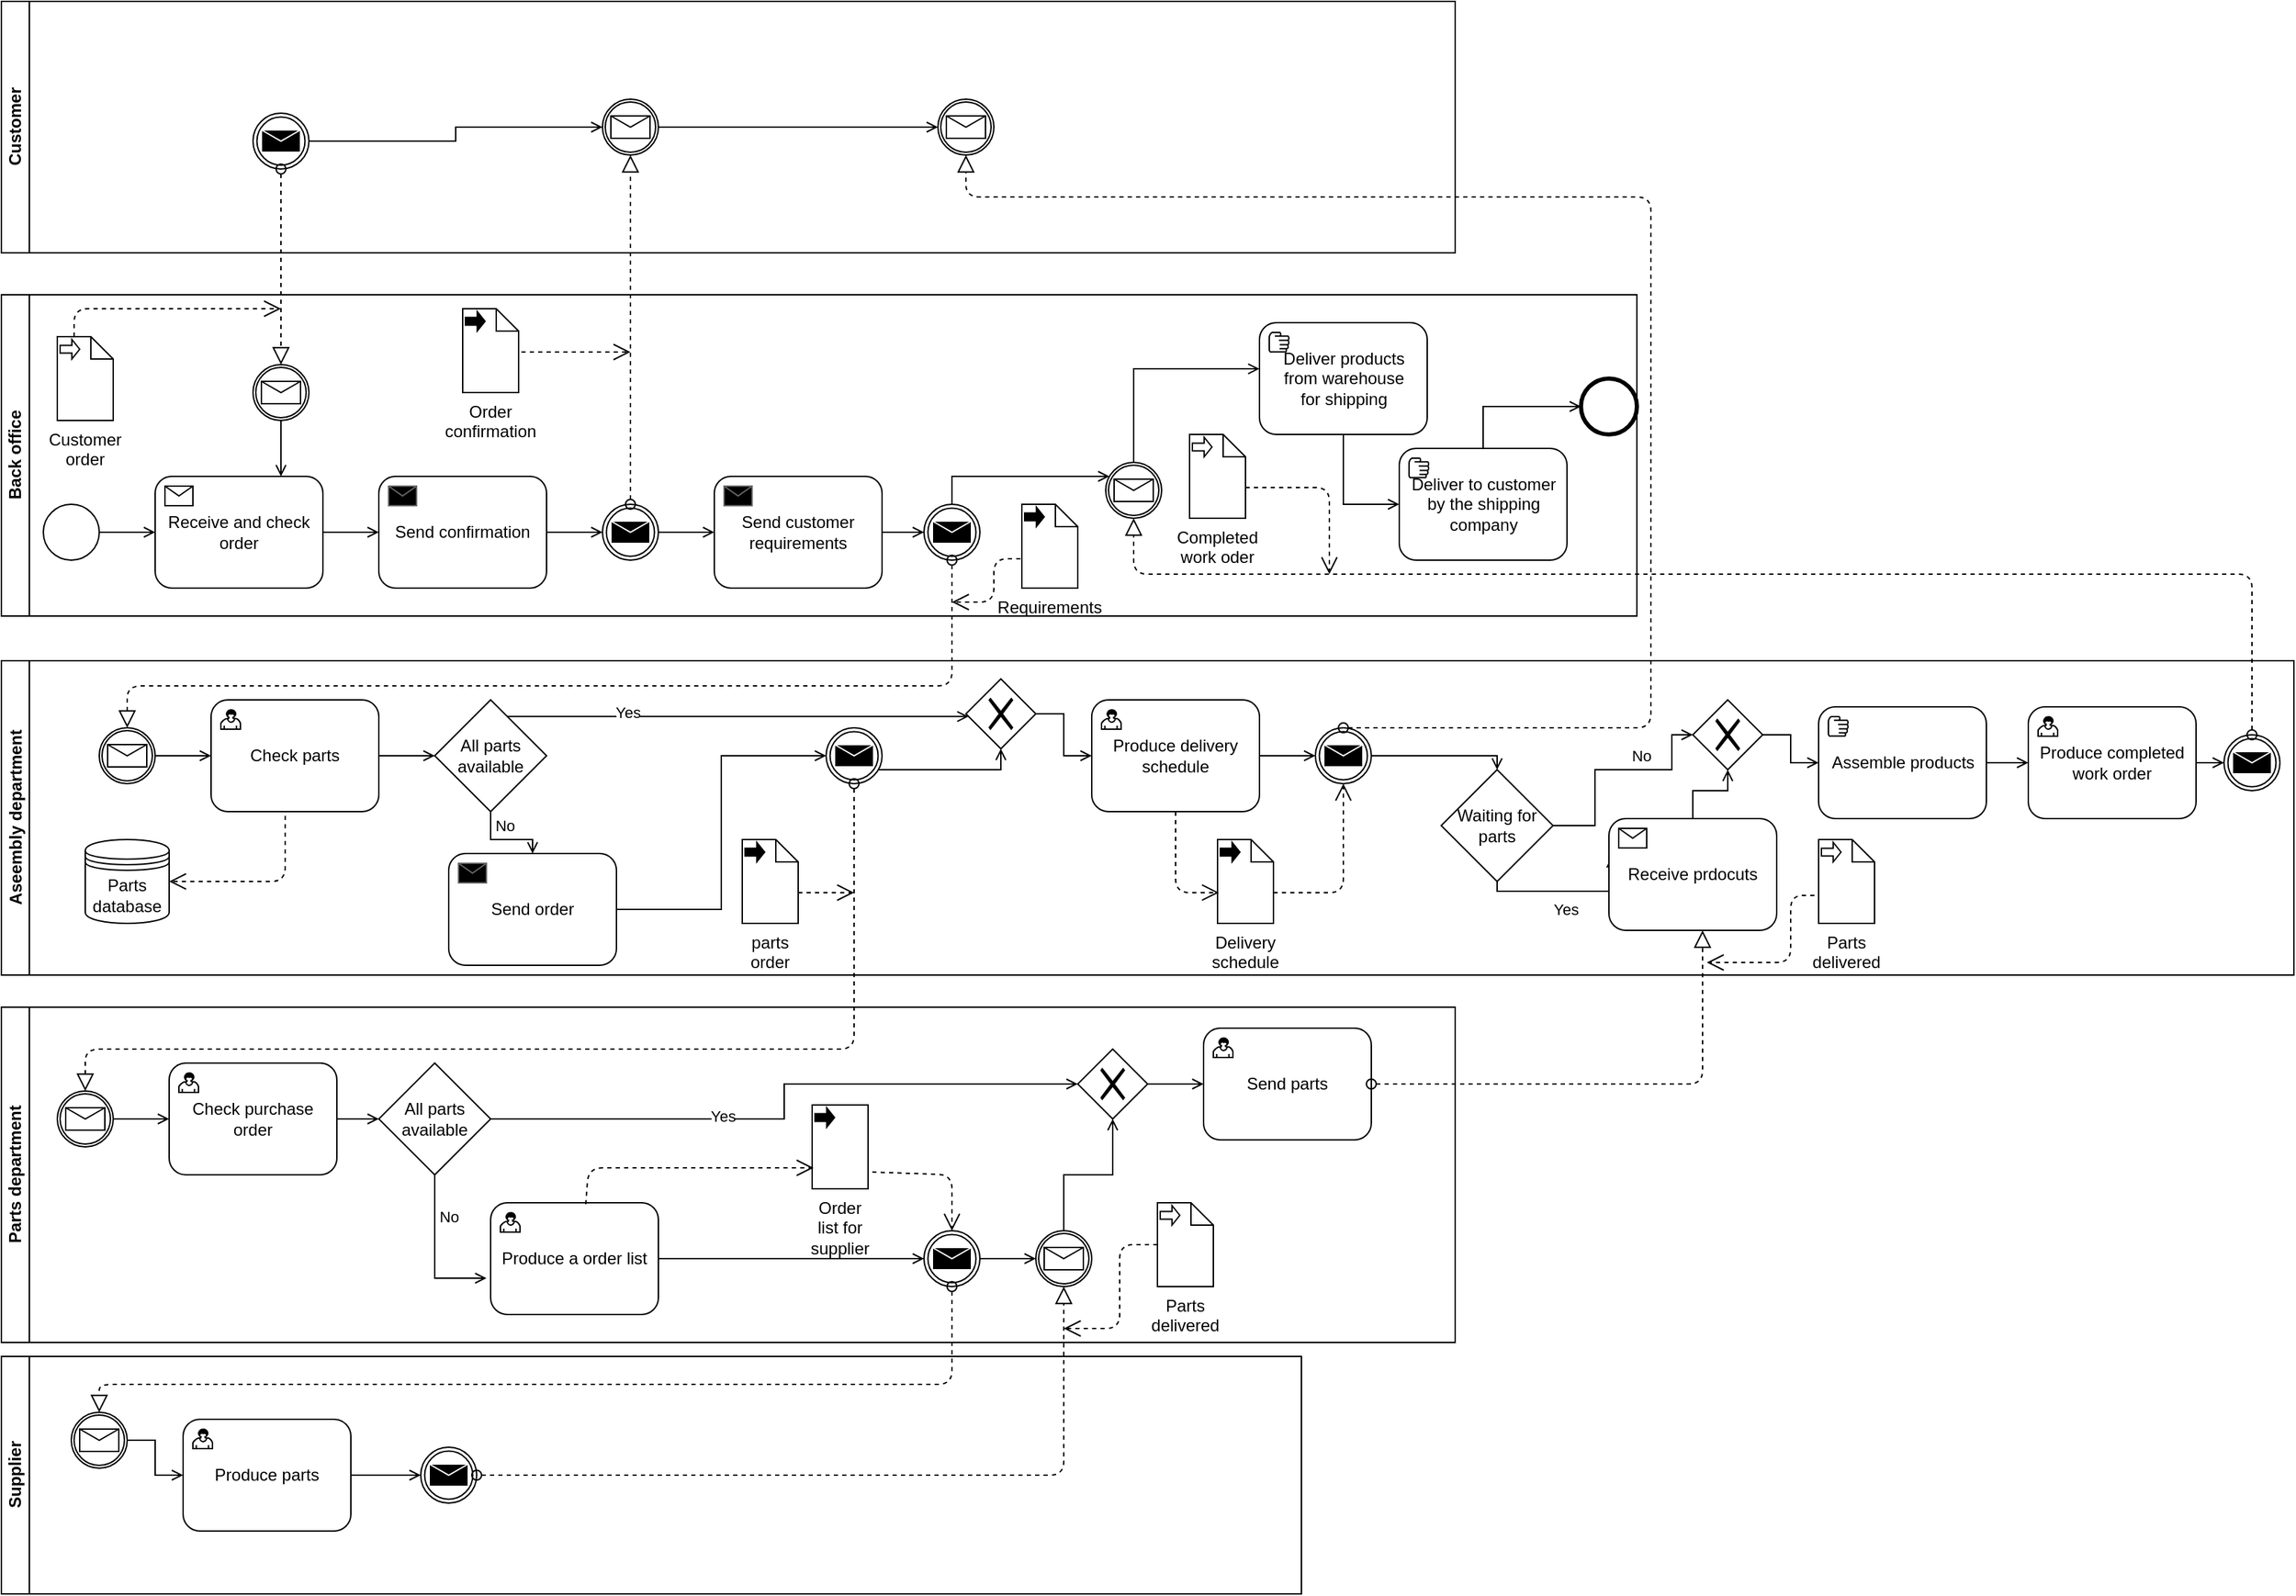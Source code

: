 <mxfile version="13.8.8" type="github">
  <diagram id="AinXF6iLpbDUK6fRW9sl" name="Page-1">
    <mxGraphModel dx="1422" dy="794" grid="1" gridSize="10" guides="1" tooltips="1" connect="1" arrows="1" fold="1" page="1" pageScale="1" pageWidth="827" pageHeight="1169" math="0" shadow="0">
      <root>
        <mxCell id="0" />
        <mxCell id="1" parent="0" />
        <mxCell id="IWlfBRPp-Ncp1fWSrrZS-8" value="Back office" style="swimlane;html=1;horizontal=0;startSize=20;" vertex="1" parent="1">
          <mxGeometry y="210" width="1170" height="230" as="geometry" />
        </mxCell>
        <mxCell id="IWlfBRPp-Ncp1fWSrrZS-10" style="edgeStyle=orthogonalEdgeStyle;rounded=0;orthogonalLoop=1;jettySize=auto;html=1;entryX=0;entryY=0.5;entryDx=0;entryDy=0;startArrow=none;startFill=0;endArrow=open;endFill=0;" edge="1" parent="IWlfBRPp-Ncp1fWSrrZS-8" source="IWlfBRPp-Ncp1fWSrrZS-1" target="IWlfBRPp-Ncp1fWSrrZS-5">
          <mxGeometry relative="1" as="geometry" />
        </mxCell>
        <mxCell id="IWlfBRPp-Ncp1fWSrrZS-1" value="" style="shape=mxgraph.bpmn.shape;html=1;verticalLabelPosition=bottom;labelBackgroundColor=#ffffff;verticalAlign=top;align=center;perimeter=ellipsePerimeter;outlineConnect=0;outline=standard;symbol=general;" vertex="1" parent="IWlfBRPp-Ncp1fWSrrZS-8">
          <mxGeometry x="30" y="150" width="40" height="40" as="geometry" />
        </mxCell>
        <mxCell id="IWlfBRPp-Ncp1fWSrrZS-22" style="edgeStyle=orthogonalEdgeStyle;rounded=0;orthogonalLoop=1;jettySize=auto;html=1;entryX=0;entryY=0.5;entryDx=0;entryDy=0;startArrow=none;startFill=0;endArrow=open;endFill=0;" edge="1" parent="IWlfBRPp-Ncp1fWSrrZS-8" source="IWlfBRPp-Ncp1fWSrrZS-5" target="IWlfBRPp-Ncp1fWSrrZS-11">
          <mxGeometry relative="1" as="geometry" />
        </mxCell>
        <mxCell id="IWlfBRPp-Ncp1fWSrrZS-5" value="Receive and check order" style="html=1;whiteSpace=wrap;rounded=1;dropTarget=0;" vertex="1" parent="IWlfBRPp-Ncp1fWSrrZS-8">
          <mxGeometry x="110" y="130" width="120" height="80" as="geometry" />
        </mxCell>
        <mxCell id="IWlfBRPp-Ncp1fWSrrZS-6" value="" style="html=1;shape=message;outlineConnect=0;" vertex="1" parent="IWlfBRPp-Ncp1fWSrrZS-5">
          <mxGeometry width="20" height="14" relative="1" as="geometry">
            <mxPoint x="7" y="7" as="offset" />
          </mxGeometry>
        </mxCell>
        <mxCell id="IWlfBRPp-Ncp1fWSrrZS-2" value="Customer order" style="shape=note;whiteSpace=wrap;size=16;html=1;dropTarget=0;verticalAlign=top;labelPosition=center;verticalLabelPosition=bottom;align=center;" vertex="1" parent="IWlfBRPp-Ncp1fWSrrZS-8">
          <mxGeometry x="40" y="30" width="40" height="60" as="geometry" />
        </mxCell>
        <mxCell id="IWlfBRPp-Ncp1fWSrrZS-3" value="" style="html=1;shape=singleArrow;arrowWidth=0.4;arrowSize=0.4;outlineConnect=0;" vertex="1" parent="IWlfBRPp-Ncp1fWSrrZS-2">
          <mxGeometry width="14" height="14" relative="1" as="geometry">
            <mxPoint x="2" y="2" as="offset" />
          </mxGeometry>
        </mxCell>
        <mxCell id="IWlfBRPp-Ncp1fWSrrZS-7" value="" style="startArrow=none;startFill=0;startSize=7;endArrow=open;endFill=0;endSize=10;dashed=1;html=1;exitX=0;exitY=0;exitDx=12;exitDy=0;exitPerimeter=0;" edge="1" parent="IWlfBRPp-Ncp1fWSrrZS-8" source="IWlfBRPp-Ncp1fWSrrZS-2">
          <mxGeometry width="100" relative="1" as="geometry">
            <mxPoint x="100" y="50" as="sourcePoint" />
            <mxPoint x="200" y="10" as="targetPoint" />
            <Array as="points">
              <mxPoint x="52" y="10" />
            </Array>
          </mxGeometry>
        </mxCell>
        <mxCell id="IWlfBRPp-Ncp1fWSrrZS-53" style="edgeStyle=orthogonalEdgeStyle;rounded=0;orthogonalLoop=1;jettySize=auto;html=1;entryX=0;entryY=0.5;entryDx=0;entryDy=0;startArrow=none;startFill=0;endArrow=open;endFill=0;" edge="1" parent="IWlfBRPp-Ncp1fWSrrZS-8" source="IWlfBRPp-Ncp1fWSrrZS-11" target="IWlfBRPp-Ncp1fWSrrZS-51">
          <mxGeometry relative="1" as="geometry" />
        </mxCell>
        <mxCell id="IWlfBRPp-Ncp1fWSrrZS-11" value="Send confirmation" style="html=1;whiteSpace=wrap;rounded=1;dropTarget=0;" vertex="1" parent="IWlfBRPp-Ncp1fWSrrZS-8">
          <mxGeometry x="270" y="130" width="120" height="80" as="geometry" />
        </mxCell>
        <mxCell id="IWlfBRPp-Ncp1fWSrrZS-12" value="" style="html=1;shape=message;outlineConnect=0;strokeColor=#666666;gradientDirection=south;fillColor=#000000;" vertex="1" parent="IWlfBRPp-Ncp1fWSrrZS-11">
          <mxGeometry width="20" height="14" relative="1" as="geometry">
            <mxPoint x="7" y="7" as="offset" />
          </mxGeometry>
        </mxCell>
        <mxCell id="IWlfBRPp-Ncp1fWSrrZS-14" value="Order confirmation" style="shape=note;whiteSpace=wrap;size=16;html=1;dropTarget=0;verticalAlign=top;labelPosition=center;verticalLabelPosition=bottom;align=center;" vertex="1" parent="IWlfBRPp-Ncp1fWSrrZS-8">
          <mxGeometry x="330" y="10" width="40" height="60" as="geometry" />
        </mxCell>
        <mxCell id="IWlfBRPp-Ncp1fWSrrZS-15" value="" style="html=1;shape=singleArrow;arrowWidth=0.4;arrowSize=0.4;outlineConnect=0;fillColor=#000000;" vertex="1" parent="IWlfBRPp-Ncp1fWSrrZS-14">
          <mxGeometry width="14" height="14" relative="1" as="geometry">
            <mxPoint x="2" y="2" as="offset" />
          </mxGeometry>
        </mxCell>
        <mxCell id="IWlfBRPp-Ncp1fWSrrZS-20" value="" style="startArrow=none;startFill=0;startSize=7;endArrow=open;endFill=0;endSize=10;dashed=1;html=1;exitX=1.05;exitY=0.517;exitDx=0;exitDy=0;exitPerimeter=0;" edge="1" parent="IWlfBRPp-Ncp1fWSrrZS-8" source="IWlfBRPp-Ncp1fWSrrZS-14">
          <mxGeometry width="100" relative="1" as="geometry">
            <mxPoint x="280" y="49.5" as="sourcePoint" />
            <mxPoint x="450" y="41" as="targetPoint" />
            <Array as="points" />
          </mxGeometry>
        </mxCell>
        <mxCell id="IWlfBRPp-Ncp1fWSrrZS-56" style="edgeStyle=orthogonalEdgeStyle;rounded=0;orthogonalLoop=1;jettySize=auto;html=1;entryX=0.75;entryY=0;entryDx=0;entryDy=0;startArrow=none;startFill=0;endArrow=open;endFill=0;" edge="1" parent="IWlfBRPp-Ncp1fWSrrZS-8" source="IWlfBRPp-Ncp1fWSrrZS-50" target="IWlfBRPp-Ncp1fWSrrZS-5">
          <mxGeometry relative="1" as="geometry" />
        </mxCell>
        <mxCell id="IWlfBRPp-Ncp1fWSrrZS-50" value="" style="shape=mxgraph.bpmn.shape;html=1;verticalLabelPosition=bottom;labelBackgroundColor=#ffffff;verticalAlign=top;align=center;perimeter=ellipsePerimeter;outlineConnect=0;outline=catching;symbol=message;fillColor=#FFFFFF;" vertex="1" parent="IWlfBRPp-Ncp1fWSrrZS-8">
          <mxGeometry x="180" y="50" width="40" height="40" as="geometry" />
        </mxCell>
        <mxCell id="IWlfBRPp-Ncp1fWSrrZS-61" style="edgeStyle=orthogonalEdgeStyle;rounded=0;orthogonalLoop=1;jettySize=auto;html=1;entryX=0;entryY=0.5;entryDx=0;entryDy=0;startArrow=none;startFill=0;endArrow=open;endFill=0;" edge="1" parent="IWlfBRPp-Ncp1fWSrrZS-8" source="IWlfBRPp-Ncp1fWSrrZS-51" target="IWlfBRPp-Ncp1fWSrrZS-59">
          <mxGeometry relative="1" as="geometry" />
        </mxCell>
        <mxCell id="IWlfBRPp-Ncp1fWSrrZS-51" value="" style="shape=mxgraph.bpmn.shape;html=1;verticalLabelPosition=bottom;labelBackgroundColor=#ffffff;verticalAlign=top;align=center;perimeter=ellipsePerimeter;outlineConnect=0;outline=throwing;symbol=message;fillColor=#FFFFFF;" vertex="1" parent="IWlfBRPp-Ncp1fWSrrZS-8">
          <mxGeometry x="430" y="150" width="40" height="40" as="geometry" />
        </mxCell>
        <mxCell id="IWlfBRPp-Ncp1fWSrrZS-63" style="edgeStyle=orthogonalEdgeStyle;rounded=0;orthogonalLoop=1;jettySize=auto;html=1;entryX=0;entryY=0.5;entryDx=0;entryDy=0;startArrow=none;startFill=0;endArrow=open;endFill=0;" edge="1" parent="IWlfBRPp-Ncp1fWSrrZS-8" source="IWlfBRPp-Ncp1fWSrrZS-59" target="IWlfBRPp-Ncp1fWSrrZS-62">
          <mxGeometry relative="1" as="geometry" />
        </mxCell>
        <mxCell id="IWlfBRPp-Ncp1fWSrrZS-59" value="Send customer requirements" style="html=1;whiteSpace=wrap;rounded=1;dropTarget=0;" vertex="1" parent="IWlfBRPp-Ncp1fWSrrZS-8">
          <mxGeometry x="510" y="130" width="120" height="80" as="geometry" />
        </mxCell>
        <mxCell id="IWlfBRPp-Ncp1fWSrrZS-60" value="" style="html=1;shape=message;outlineConnect=0;strokeColor=#666666;gradientDirection=south;fillColor=#000000;" vertex="1" parent="IWlfBRPp-Ncp1fWSrrZS-59">
          <mxGeometry width="20" height="14" relative="1" as="geometry">
            <mxPoint x="7" y="7" as="offset" />
          </mxGeometry>
        </mxCell>
        <mxCell id="IWlfBRPp-Ncp1fWSrrZS-62" value="" style="shape=mxgraph.bpmn.shape;html=1;verticalLabelPosition=bottom;labelBackgroundColor=#ffffff;verticalAlign=top;align=center;perimeter=ellipsePerimeter;outlineConnect=0;outline=throwing;symbol=message;fillColor=#FFFFFF;" vertex="1" parent="IWlfBRPp-Ncp1fWSrrZS-8">
          <mxGeometry x="660" y="150" width="40" height="40" as="geometry" />
        </mxCell>
        <mxCell id="IWlfBRPp-Ncp1fWSrrZS-67" value="Requirements" style="shape=note;whiteSpace=wrap;size=16;html=1;dropTarget=0;verticalAlign=top;labelPosition=center;verticalLabelPosition=bottom;align=center;" vertex="1" parent="IWlfBRPp-Ncp1fWSrrZS-8">
          <mxGeometry x="730" y="150" width="40" height="60" as="geometry" />
        </mxCell>
        <mxCell id="IWlfBRPp-Ncp1fWSrrZS-68" value="" style="html=1;shape=singleArrow;arrowWidth=0.4;arrowSize=0.4;outlineConnect=0;fillColor=#000000;" vertex="1" parent="IWlfBRPp-Ncp1fWSrrZS-67">
          <mxGeometry width="14" height="14" relative="1" as="geometry">
            <mxPoint x="2" y="2" as="offset" />
          </mxGeometry>
        </mxCell>
        <mxCell id="IWlfBRPp-Ncp1fWSrrZS-69" value="" style="startArrow=none;startFill=0;startSize=7;endArrow=open;endFill=0;endSize=10;dashed=1;html=1;exitX=-0.025;exitY=0.65;exitDx=0;exitDy=0;exitPerimeter=0;" edge="1" parent="IWlfBRPp-Ncp1fWSrrZS-8" source="IWlfBRPp-Ncp1fWSrrZS-67">
          <mxGeometry width="100" relative="1" as="geometry">
            <mxPoint x="650" y="89.02" as="sourcePoint" />
            <mxPoint x="680" y="220" as="targetPoint" />
            <Array as="points">
              <mxPoint x="710" y="189" />
              <mxPoint x="710" y="220" />
            </Array>
          </mxGeometry>
        </mxCell>
        <mxCell id="IWlfBRPp-Ncp1fWSrrZS-212" style="edgeStyle=orthogonalEdgeStyle;rounded=0;orthogonalLoop=1;jettySize=auto;html=1;entryX=0;entryY=0.413;entryDx=0;entryDy=0;entryPerimeter=0;startArrow=none;startFill=0;endArrow=open;endFill=0;exitX=0.5;exitY=0;exitDx=0;exitDy=0;" edge="1" parent="IWlfBRPp-Ncp1fWSrrZS-8" source="IWlfBRPp-Ncp1fWSrrZS-198" target="IWlfBRPp-Ncp1fWSrrZS-210">
          <mxGeometry relative="1" as="geometry" />
        </mxCell>
        <mxCell id="IWlfBRPp-Ncp1fWSrrZS-198" value="" style="shape=mxgraph.bpmn.shape;html=1;verticalLabelPosition=bottom;labelBackgroundColor=#ffffff;verticalAlign=top;align=center;perimeter=ellipsePerimeter;outlineConnect=0;outline=catching;symbol=message;fillColor=#FFFFFF;" vertex="1" parent="IWlfBRPp-Ncp1fWSrrZS-8">
          <mxGeometry x="790" y="120" width="40" height="40" as="geometry" />
        </mxCell>
        <mxCell id="IWlfBRPp-Ncp1fWSrrZS-197" style="edgeStyle=orthogonalEdgeStyle;rounded=0;orthogonalLoop=1;jettySize=auto;html=1;startArrow=none;startFill=0;endArrow=open;endFill=0;" edge="1" parent="IWlfBRPp-Ncp1fWSrrZS-8" source="IWlfBRPp-Ncp1fWSrrZS-62" target="IWlfBRPp-Ncp1fWSrrZS-198">
          <mxGeometry relative="1" as="geometry">
            <mxPoint x="850" y="130" as="targetPoint" />
            <Array as="points">
              <mxPoint x="680" y="130" />
            </Array>
          </mxGeometry>
        </mxCell>
        <mxCell id="IWlfBRPp-Ncp1fWSrrZS-202" value="Completed work oder" style="shape=note;whiteSpace=wrap;size=16;html=1;dropTarget=0;verticalAlign=top;labelPosition=center;verticalLabelPosition=bottom;align=center;" vertex="1" parent="IWlfBRPp-Ncp1fWSrrZS-8">
          <mxGeometry x="850" y="100" width="40" height="60" as="geometry" />
        </mxCell>
        <mxCell id="IWlfBRPp-Ncp1fWSrrZS-203" value="" style="html=1;shape=singleArrow;arrowWidth=0.4;arrowSize=0.4;outlineConnect=0;" vertex="1" parent="IWlfBRPp-Ncp1fWSrrZS-202">
          <mxGeometry width="14" height="14" relative="1" as="geometry">
            <mxPoint x="2" y="2" as="offset" />
          </mxGeometry>
        </mxCell>
        <mxCell id="IWlfBRPp-Ncp1fWSrrZS-208" value="" style="group" vertex="1" connectable="0" parent="IWlfBRPp-Ncp1fWSrrZS-8">
          <mxGeometry x="900" y="20" width="120" height="80" as="geometry" />
        </mxCell>
        <mxCell id="IWlfBRPp-Ncp1fWSrrZS-209" value="" style="group" vertex="1" connectable="0" parent="IWlfBRPp-Ncp1fWSrrZS-208">
          <mxGeometry width="120" height="80" as="geometry" />
        </mxCell>
        <mxCell id="IWlfBRPp-Ncp1fWSrrZS-210" value="Deliver products &lt;br&gt;from warehouse&lt;br&gt;for shipping" style="shape=ext;rounded=1;html=1;fillColor=#FFFFFF;gradientColor=none;" vertex="1" parent="IWlfBRPp-Ncp1fWSrrZS-209">
          <mxGeometry width="120" height="80" as="geometry" />
        </mxCell>
        <mxCell id="IWlfBRPp-Ncp1fWSrrZS-211" value="" style="shape=mxgraph.bpmn.manual_task;html=1;outlineConnect=0;fillColor=#FFFFFF;gradientColor=none;whiteSpace=wrap;" vertex="1" parent="IWlfBRPp-Ncp1fWSrrZS-209">
          <mxGeometry x="7" y="7" width="14" height="14" as="geometry" />
        </mxCell>
        <mxCell id="IWlfBRPp-Ncp1fWSrrZS-221" value="" style="group" vertex="1" connectable="0" parent="IWlfBRPp-Ncp1fWSrrZS-8">
          <mxGeometry x="1000" y="110" width="120" height="80" as="geometry" />
        </mxCell>
        <mxCell id="IWlfBRPp-Ncp1fWSrrZS-222" value="" style="group" vertex="1" connectable="0" parent="IWlfBRPp-Ncp1fWSrrZS-221">
          <mxGeometry width="120" height="80" as="geometry" />
        </mxCell>
        <mxCell id="IWlfBRPp-Ncp1fWSrrZS-223" value="Deliver to customer&lt;br&gt;by the shipping&lt;br&gt;company" style="shape=ext;rounded=1;html=1;fillColor=#FFFFFF;gradientColor=none;" vertex="1" parent="IWlfBRPp-Ncp1fWSrrZS-222">
          <mxGeometry width="120" height="80" as="geometry" />
        </mxCell>
        <mxCell id="IWlfBRPp-Ncp1fWSrrZS-224" value="" style="shape=mxgraph.bpmn.manual_task;html=1;outlineConnect=0;fillColor=#FFFFFF;gradientColor=none;whiteSpace=wrap;" vertex="1" parent="IWlfBRPp-Ncp1fWSrrZS-222">
          <mxGeometry x="7" y="7" width="14" height="14" as="geometry" />
        </mxCell>
        <mxCell id="IWlfBRPp-Ncp1fWSrrZS-225" style="edgeStyle=orthogonalEdgeStyle;rounded=0;orthogonalLoop=1;jettySize=auto;html=1;entryX=0;entryY=0.5;entryDx=0;entryDy=0;startArrow=none;startFill=0;endArrow=open;endFill=0;" edge="1" parent="IWlfBRPp-Ncp1fWSrrZS-8" source="IWlfBRPp-Ncp1fWSrrZS-210" target="IWlfBRPp-Ncp1fWSrrZS-223">
          <mxGeometry relative="1" as="geometry" />
        </mxCell>
        <mxCell id="IWlfBRPp-Ncp1fWSrrZS-226" value="" style="shape=mxgraph.bpmn.shape;html=1;verticalLabelPosition=bottom;labelBackgroundColor=#ffffff;verticalAlign=top;align=center;perimeter=ellipsePerimeter;outlineConnect=0;outline=end;symbol=general;fillColor=#FFFFFF;gradientColor=none;" vertex="1" parent="IWlfBRPp-Ncp1fWSrrZS-8">
          <mxGeometry x="1130" y="60" width="40" height="40" as="geometry" />
        </mxCell>
        <mxCell id="IWlfBRPp-Ncp1fWSrrZS-227" style="edgeStyle=orthogonalEdgeStyle;rounded=0;orthogonalLoop=1;jettySize=auto;html=1;entryX=0;entryY=0.5;entryDx=0;entryDy=0;startArrow=none;startFill=0;endArrow=open;endFill=0;" edge="1" parent="IWlfBRPp-Ncp1fWSrrZS-8" source="IWlfBRPp-Ncp1fWSrrZS-223" target="IWlfBRPp-Ncp1fWSrrZS-226">
          <mxGeometry relative="1" as="geometry">
            <Array as="points">
              <mxPoint x="1060" y="80" />
            </Array>
          </mxGeometry>
        </mxCell>
        <mxCell id="IWlfBRPp-Ncp1fWSrrZS-13" value="" style="startArrow=oval;startFill=0;startSize=7;endArrow=block;endFill=0;endSize=10;dashed=1;html=1;exitX=0.5;exitY=0;exitDx=0;exitDy=0;entryX=0.5;entryY=1;entryDx=0;entryDy=0;" edge="1" parent="1" source="IWlfBRPp-Ncp1fWSrrZS-51" target="IWlfBRPp-Ncp1fWSrrZS-54">
          <mxGeometry width="100" relative="1" as="geometry">
            <mxPoint x="450" y="385" as="sourcePoint" />
            <mxPoint x="450" y="90" as="targetPoint" />
            <Array as="points" />
          </mxGeometry>
        </mxCell>
        <mxCell id="IWlfBRPp-Ncp1fWSrrZS-41" value="Customer" style="swimlane;html=1;horizontal=0;startSize=20;fillColor=#FFFFFF;" vertex="1" parent="1">
          <mxGeometry width="1040" height="180" as="geometry" />
        </mxCell>
        <mxCell id="IWlfBRPp-Ncp1fWSrrZS-207" style="edgeStyle=orthogonalEdgeStyle;rounded=0;orthogonalLoop=1;jettySize=auto;html=1;startArrow=none;startFill=0;endArrow=open;endFill=0;" edge="1" parent="IWlfBRPp-Ncp1fWSrrZS-41" source="IWlfBRPp-Ncp1fWSrrZS-54" target="IWlfBRPp-Ncp1fWSrrZS-142">
          <mxGeometry relative="1" as="geometry" />
        </mxCell>
        <mxCell id="IWlfBRPp-Ncp1fWSrrZS-54" value="" style="shape=mxgraph.bpmn.shape;html=1;verticalLabelPosition=bottom;labelBackgroundColor=#ffffff;verticalAlign=top;align=center;perimeter=ellipsePerimeter;outlineConnect=0;outline=catching;symbol=message;fillColor=#FFFFFF;" vertex="1" parent="IWlfBRPp-Ncp1fWSrrZS-41">
          <mxGeometry x="430" y="70" width="40" height="40" as="geometry" />
        </mxCell>
        <mxCell id="IWlfBRPp-Ncp1fWSrrZS-206" style="edgeStyle=orthogonalEdgeStyle;rounded=0;orthogonalLoop=1;jettySize=auto;html=1;startArrow=none;startFill=0;endArrow=open;endFill=0;" edge="1" parent="IWlfBRPp-Ncp1fWSrrZS-41" source="IWlfBRPp-Ncp1fWSrrZS-55" target="IWlfBRPp-Ncp1fWSrrZS-54">
          <mxGeometry relative="1" as="geometry" />
        </mxCell>
        <mxCell id="IWlfBRPp-Ncp1fWSrrZS-55" value="" style="shape=mxgraph.bpmn.shape;html=1;verticalLabelPosition=bottom;labelBackgroundColor=#ffffff;verticalAlign=top;align=center;perimeter=ellipsePerimeter;outlineConnect=0;outline=throwing;symbol=message;fillColor=#FFFFFF;" vertex="1" parent="IWlfBRPp-Ncp1fWSrrZS-41">
          <mxGeometry x="180" y="80" width="40" height="40" as="geometry" />
        </mxCell>
        <mxCell id="IWlfBRPp-Ncp1fWSrrZS-142" value="" style="shape=mxgraph.bpmn.shape;html=1;verticalLabelPosition=bottom;labelBackgroundColor=#ffffff;verticalAlign=top;align=center;perimeter=ellipsePerimeter;outlineConnect=0;outline=catching;symbol=message;fillColor=#FFFFFF;" vertex="1" parent="IWlfBRPp-Ncp1fWSrrZS-41">
          <mxGeometry x="670" y="70" width="40" height="40" as="geometry" />
        </mxCell>
        <mxCell id="IWlfBRPp-Ncp1fWSrrZS-9" value="" style="startArrow=oval;startFill=0;startSize=7;endArrow=block;endFill=0;endSize=10;dashed=1;html=1;entryX=0.5;entryY=0;entryDx=0;entryDy=0;exitX=0.5;exitY=1;exitDx=0;exitDy=0;" edge="1" parent="1" source="IWlfBRPp-Ncp1fWSrrZS-55" target="IWlfBRPp-Ncp1fWSrrZS-50">
          <mxGeometry width="100" relative="1" as="geometry">
            <mxPoint x="200" y="120" as="sourcePoint" />
            <mxPoint x="200" y="290" as="targetPoint" />
          </mxGeometry>
        </mxCell>
        <mxCell id="IWlfBRPp-Ncp1fWSrrZS-57" value="Aseembly department" style="swimlane;html=1;horizontal=0;startSize=20;fillColor=#FFFFFF;" vertex="1" parent="1">
          <mxGeometry y="472" width="1640" height="225" as="geometry" />
        </mxCell>
        <mxCell id="IWlfBRPp-Ncp1fWSrrZS-73" style="edgeStyle=orthogonalEdgeStyle;rounded=0;orthogonalLoop=1;jettySize=auto;html=1;startArrow=none;startFill=0;endArrow=open;endFill=0;" edge="1" parent="IWlfBRPp-Ncp1fWSrrZS-57" source="IWlfBRPp-Ncp1fWSrrZS-65" target="IWlfBRPp-Ncp1fWSrrZS-70">
          <mxGeometry relative="1" as="geometry" />
        </mxCell>
        <mxCell id="IWlfBRPp-Ncp1fWSrrZS-65" value="" style="shape=mxgraph.bpmn.shape;html=1;verticalLabelPosition=bottom;labelBackgroundColor=#ffffff;verticalAlign=top;align=center;perimeter=ellipsePerimeter;outlineConnect=0;outline=catching;symbol=message;fillColor=#FFFFFF;" vertex="1" parent="IWlfBRPp-Ncp1fWSrrZS-57">
          <mxGeometry x="70" y="48" width="40" height="40" as="geometry" />
        </mxCell>
        <mxCell id="IWlfBRPp-Ncp1fWSrrZS-80" style="edgeStyle=orthogonalEdgeStyle;rounded=0;orthogonalLoop=1;jettySize=auto;html=1;startArrow=none;startFill=0;endArrow=open;endFill=0;" edge="1" parent="IWlfBRPp-Ncp1fWSrrZS-57" source="IWlfBRPp-Ncp1fWSrrZS-70" target="IWlfBRPp-Ncp1fWSrrZS-79">
          <mxGeometry relative="1" as="geometry" />
        </mxCell>
        <mxCell id="IWlfBRPp-Ncp1fWSrrZS-70" value="Check parts" style="html=1;whiteSpace=wrap;rounded=1;dropTarget=0;gradientColor=none;fillColor=#FFFFFF;" vertex="1" parent="IWlfBRPp-Ncp1fWSrrZS-57">
          <mxGeometry x="150" y="28" width="120" height="80" as="geometry" />
        </mxCell>
        <mxCell id="IWlfBRPp-Ncp1fWSrrZS-71" value="" style="html=1;shape=mxgraph.bpmn.user_task;outlineConnect=0;" vertex="1" parent="IWlfBRPp-Ncp1fWSrrZS-70">
          <mxGeometry width="14" height="14" relative="1" as="geometry">
            <mxPoint x="7" y="7" as="offset" />
          </mxGeometry>
        </mxCell>
        <mxCell id="IWlfBRPp-Ncp1fWSrrZS-83" value="No" style="edgeStyle=orthogonalEdgeStyle;rounded=0;orthogonalLoop=1;jettySize=auto;html=1;startArrow=none;startFill=0;endArrow=open;endFill=0;" edge="1" parent="IWlfBRPp-Ncp1fWSrrZS-57" source="IWlfBRPp-Ncp1fWSrrZS-79" target="IWlfBRPp-Ncp1fWSrrZS-81">
          <mxGeometry y="10" relative="1" as="geometry">
            <mxPoint as="offset" />
          </mxGeometry>
        </mxCell>
        <mxCell id="IWlfBRPp-Ncp1fWSrrZS-79" value="All parts available" style="rhombus;whiteSpace=wrap;html=1;fillColor=#FFFFFF;gradientColor=none;" vertex="1" parent="IWlfBRPp-Ncp1fWSrrZS-57">
          <mxGeometry x="310" y="28" width="80" height="80" as="geometry" />
        </mxCell>
        <mxCell id="IWlfBRPp-Ncp1fWSrrZS-86" style="edgeStyle=orthogonalEdgeStyle;rounded=0;orthogonalLoop=1;jettySize=auto;html=1;entryX=0;entryY=0.5;entryDx=0;entryDy=0;startArrow=none;startFill=0;endArrow=open;endFill=0;" edge="1" parent="IWlfBRPp-Ncp1fWSrrZS-57" source="IWlfBRPp-Ncp1fWSrrZS-81" target="IWlfBRPp-Ncp1fWSrrZS-85">
          <mxGeometry relative="1" as="geometry" />
        </mxCell>
        <mxCell id="IWlfBRPp-Ncp1fWSrrZS-81" value="Send order" style="html=1;whiteSpace=wrap;rounded=1;dropTarget=0;" vertex="1" parent="IWlfBRPp-Ncp1fWSrrZS-57">
          <mxGeometry x="320" y="138" width="120" height="80" as="geometry" />
        </mxCell>
        <mxCell id="IWlfBRPp-Ncp1fWSrrZS-82" value="" style="html=1;shape=message;outlineConnect=0;strokeColor=#666666;gradientDirection=south;fillColor=#000000;" vertex="1" parent="IWlfBRPp-Ncp1fWSrrZS-81">
          <mxGeometry width="20" height="14" relative="1" as="geometry">
            <mxPoint x="7" y="7" as="offset" />
          </mxGeometry>
        </mxCell>
        <mxCell id="IWlfBRPp-Ncp1fWSrrZS-100" style="edgeStyle=orthogonalEdgeStyle;rounded=0;orthogonalLoop=1;jettySize=auto;html=1;startArrow=none;startFill=0;endArrow=open;endFill=0;" edge="1" parent="IWlfBRPp-Ncp1fWSrrZS-57" source="IWlfBRPp-Ncp1fWSrrZS-85" target="IWlfBRPp-Ncp1fWSrrZS-99">
          <mxGeometry relative="1" as="geometry">
            <Array as="points">
              <mxPoint x="715" y="78" />
            </Array>
          </mxGeometry>
        </mxCell>
        <mxCell id="IWlfBRPp-Ncp1fWSrrZS-85" value="" style="shape=mxgraph.bpmn.shape;html=1;verticalLabelPosition=bottom;labelBackgroundColor=#ffffff;verticalAlign=top;align=center;perimeter=ellipsePerimeter;outlineConnect=0;outline=throwing;symbol=message;fillColor=#FFFFFF;" vertex="1" parent="IWlfBRPp-Ncp1fWSrrZS-57">
          <mxGeometry x="590" y="48" width="40" height="40" as="geometry" />
        </mxCell>
        <mxCell id="IWlfBRPp-Ncp1fWSrrZS-90" value="parts order" style="shape=note;whiteSpace=wrap;size=16;html=1;dropTarget=0;verticalAlign=top;labelPosition=center;verticalLabelPosition=bottom;align=center;" vertex="1" parent="IWlfBRPp-Ncp1fWSrrZS-57">
          <mxGeometry x="530" y="128" width="40" height="60" as="geometry" />
        </mxCell>
        <mxCell id="IWlfBRPp-Ncp1fWSrrZS-91" value="" style="html=1;shape=singleArrow;arrowWidth=0.4;arrowSize=0.4;outlineConnect=0;fillColor=#000000;" vertex="1" parent="IWlfBRPp-Ncp1fWSrrZS-90">
          <mxGeometry width="14" height="14" relative="1" as="geometry">
            <mxPoint x="2" y="2" as="offset" />
          </mxGeometry>
        </mxCell>
        <mxCell id="IWlfBRPp-Ncp1fWSrrZS-92" value="" style="startArrow=none;startFill=0;startSize=7;endArrow=open;endFill=0;endSize=10;dashed=1;html=1;exitX=0;exitY=0;exitDx=40;exitDy=38;exitPerimeter=0;" edge="1" parent="IWlfBRPp-Ncp1fWSrrZS-57" source="IWlfBRPp-Ncp1fWSrrZS-90">
          <mxGeometry width="100" relative="1" as="geometry">
            <mxPoint x="550" y="157.52" as="sourcePoint" />
            <mxPoint x="610" y="166" as="targetPoint" />
            <Array as="points" />
          </mxGeometry>
        </mxCell>
        <mxCell id="IWlfBRPp-Ncp1fWSrrZS-93" value="Parts database" style="shape=datastore;whiteSpace=wrap;html=1;fillColor=#FFFFFF;gradientColor=none;labelPosition=center;verticalLabelPosition=middle;align=center;verticalAlign=middle;" vertex="1" parent="IWlfBRPp-Ncp1fWSrrZS-57">
          <mxGeometry x="60" y="128" width="60" height="60" as="geometry" />
        </mxCell>
        <mxCell id="IWlfBRPp-Ncp1fWSrrZS-94" value="" style="startArrow=none;startFill=0;startSize=7;endArrow=open;endFill=0;endSize=10;dashed=1;html=1;exitX=0.442;exitY=1.038;exitDx=0;exitDy=0;exitPerimeter=0;entryX=1;entryY=0.5;entryDx=0;entryDy=0;" edge="1" parent="IWlfBRPp-Ncp1fWSrrZS-57" source="IWlfBRPp-Ncp1fWSrrZS-70" target="IWlfBRPp-Ncp1fWSrrZS-93">
          <mxGeometry width="100" relative="1" as="geometry">
            <mxPoint x="200" y="148" as="sourcePoint" />
            <mxPoint x="260" y="148" as="targetPoint" />
            <Array as="points">
              <mxPoint x="203" y="158" />
            </Array>
          </mxGeometry>
        </mxCell>
        <mxCell id="IWlfBRPp-Ncp1fWSrrZS-144" style="edgeStyle=orthogonalEdgeStyle;rounded=0;orthogonalLoop=1;jettySize=auto;html=1;startArrow=none;startFill=0;endArrow=open;endFill=0;" edge="1" parent="IWlfBRPp-Ncp1fWSrrZS-57" source="IWlfBRPp-Ncp1fWSrrZS-99" target="IWlfBRPp-Ncp1fWSrrZS-133">
          <mxGeometry relative="1" as="geometry" />
        </mxCell>
        <mxCell id="IWlfBRPp-Ncp1fWSrrZS-99" value="" style="shape=mxgraph.bpmn.shape;html=1;verticalLabelPosition=bottom;labelBackgroundColor=#ffffff;verticalAlign=top;align=center;perimeter=rhombusPerimeter;background=gateway;outlineConnect=0;outline=none;symbol=exclusiveGw;" vertex="1" parent="IWlfBRPp-Ncp1fWSrrZS-57">
          <mxGeometry x="690" y="13" width="50" height="50" as="geometry" />
        </mxCell>
        <mxCell id="IWlfBRPp-Ncp1fWSrrZS-95" style="edgeStyle=orthogonalEdgeStyle;rounded=0;orthogonalLoop=1;jettySize=auto;html=1;startArrow=none;startFill=0;endArrow=open;endFill=0;" edge="1" parent="IWlfBRPp-Ncp1fWSrrZS-57" source="IWlfBRPp-Ncp1fWSrrZS-79" target="IWlfBRPp-Ncp1fWSrrZS-99">
          <mxGeometry relative="1" as="geometry">
            <mxPoint x="710" y="38" as="targetPoint" />
            <Array as="points">
              <mxPoint x="690" y="38" />
            </Array>
          </mxGeometry>
        </mxCell>
        <mxCell id="IWlfBRPp-Ncp1fWSrrZS-96" value="Yes" style="edgeLabel;html=1;align=center;verticalAlign=middle;resizable=0;points=[];" vertex="1" connectable="0" parent="IWlfBRPp-Ncp1fWSrrZS-95">
          <mxGeometry x="-0.481" y="3" relative="1" as="geometry">
            <mxPoint as="offset" />
          </mxGeometry>
        </mxCell>
        <mxCell id="IWlfBRPp-Ncp1fWSrrZS-136" style="edgeStyle=orthogonalEdgeStyle;rounded=0;orthogonalLoop=1;jettySize=auto;html=1;entryX=0;entryY=0.5;entryDx=0;entryDy=0;startArrow=none;startFill=0;endArrow=open;endFill=0;" edge="1" parent="IWlfBRPp-Ncp1fWSrrZS-57" source="IWlfBRPp-Ncp1fWSrrZS-133" target="IWlfBRPp-Ncp1fWSrrZS-135">
          <mxGeometry relative="1" as="geometry" />
        </mxCell>
        <mxCell id="IWlfBRPp-Ncp1fWSrrZS-133" value="Produce delivery schedule" style="html=1;whiteSpace=wrap;rounded=1;dropTarget=0;gradientColor=none;fillColor=#FFFFFF;" vertex="1" parent="IWlfBRPp-Ncp1fWSrrZS-57">
          <mxGeometry x="780" y="28" width="120" height="80" as="geometry" />
        </mxCell>
        <mxCell id="IWlfBRPp-Ncp1fWSrrZS-134" value="" style="html=1;shape=mxgraph.bpmn.user_task;outlineConnect=0;" vertex="1" parent="IWlfBRPp-Ncp1fWSrrZS-133">
          <mxGeometry width="14" height="14" relative="1" as="geometry">
            <mxPoint x="7" y="7" as="offset" />
          </mxGeometry>
        </mxCell>
        <mxCell id="IWlfBRPp-Ncp1fWSrrZS-147" style="edgeStyle=orthogonalEdgeStyle;rounded=0;orthogonalLoop=1;jettySize=auto;html=1;entryX=0.5;entryY=0;entryDx=0;entryDy=0;startArrow=none;startFill=0;endArrow=open;endFill=0;" edge="1" parent="IWlfBRPp-Ncp1fWSrrZS-57" source="IWlfBRPp-Ncp1fWSrrZS-135" target="IWlfBRPp-Ncp1fWSrrZS-149">
          <mxGeometry relative="1" as="geometry">
            <mxPoint x="1065" y="95" as="targetPoint" />
            <Array as="points">
              <mxPoint x="1070" y="68" />
            </Array>
          </mxGeometry>
        </mxCell>
        <mxCell id="IWlfBRPp-Ncp1fWSrrZS-135" value="" style="shape=mxgraph.bpmn.shape;html=1;verticalLabelPosition=bottom;labelBackgroundColor=#ffffff;verticalAlign=top;align=center;perimeter=ellipsePerimeter;outlineConnect=0;outline=throwing;symbol=message;fillColor=#FFFFFF;" vertex="1" parent="IWlfBRPp-Ncp1fWSrrZS-57">
          <mxGeometry x="940" y="48" width="40" height="40" as="geometry" />
        </mxCell>
        <mxCell id="IWlfBRPp-Ncp1fWSrrZS-137" value="Delivery schedule" style="shape=note;whiteSpace=wrap;size=16;html=1;dropTarget=0;verticalAlign=top;labelPosition=center;verticalLabelPosition=bottom;align=center;" vertex="1" parent="IWlfBRPp-Ncp1fWSrrZS-57">
          <mxGeometry x="870" y="128" width="40" height="60" as="geometry" />
        </mxCell>
        <mxCell id="IWlfBRPp-Ncp1fWSrrZS-138" value="" style="html=1;shape=singleArrow;arrowWidth=0.4;arrowSize=0.4;outlineConnect=0;fillColor=#000000;" vertex="1" parent="IWlfBRPp-Ncp1fWSrrZS-137">
          <mxGeometry width="14" height="14" relative="1" as="geometry">
            <mxPoint x="2" y="2" as="offset" />
          </mxGeometry>
        </mxCell>
        <mxCell id="IWlfBRPp-Ncp1fWSrrZS-140" value="" style="startArrow=none;startFill=0;startSize=7;endArrow=open;endFill=0;endSize=10;dashed=1;html=1;exitX=0;exitY=0;exitDx=40;exitDy=38;entryX=0.5;entryY=1;entryDx=0;entryDy=0;exitPerimeter=0;" edge="1" parent="IWlfBRPp-Ncp1fWSrrZS-57" source="IWlfBRPp-Ncp1fWSrrZS-137" target="IWlfBRPp-Ncp1fWSrrZS-135">
          <mxGeometry width="100" relative="1" as="geometry">
            <mxPoint x="1030" y="138" as="sourcePoint" />
            <mxPoint x="1102" y="178.98" as="targetPoint" />
            <Array as="points">
              <mxPoint x="960" y="166" />
            </Array>
          </mxGeometry>
        </mxCell>
        <mxCell id="IWlfBRPp-Ncp1fWSrrZS-143" value="" style="startArrow=none;startFill=0;startSize=7;endArrow=open;endFill=0;endSize=10;dashed=1;html=1;exitX=0.5;exitY=1;exitDx=0;exitDy=0;entryX=0.025;entryY=0.633;entryDx=0;entryDy=0;entryPerimeter=0;" edge="1" parent="IWlfBRPp-Ncp1fWSrrZS-57" source="IWlfBRPp-Ncp1fWSrrZS-133" target="IWlfBRPp-Ncp1fWSrrZS-137">
          <mxGeometry width="100" relative="1" as="geometry">
            <mxPoint x="900" y="186" as="sourcePoint" />
            <mxPoint x="970" y="98" as="targetPoint" />
            <Array as="points">
              <mxPoint x="840" y="166" />
            </Array>
          </mxGeometry>
        </mxCell>
        <mxCell id="IWlfBRPp-Ncp1fWSrrZS-151" style="edgeStyle=orthogonalEdgeStyle;rounded=0;orthogonalLoop=1;jettySize=auto;html=1;startArrow=none;startFill=0;endArrow=open;endFill=0;exitX=1;exitY=0.5;exitDx=0;exitDy=0;" edge="1" parent="IWlfBRPp-Ncp1fWSrrZS-57" source="IWlfBRPp-Ncp1fWSrrZS-149" target="IWlfBRPp-Ncp1fWSrrZS-150">
          <mxGeometry relative="1" as="geometry">
            <Array as="points">
              <mxPoint x="1140" y="118" />
              <mxPoint x="1140" y="78" />
              <mxPoint x="1195" y="78" />
            </Array>
          </mxGeometry>
        </mxCell>
        <mxCell id="IWlfBRPp-Ncp1fWSrrZS-153" value="No" style="edgeLabel;html=1;align=center;verticalAlign=middle;resizable=0;points=[];" vertex="1" connectable="0" parent="IWlfBRPp-Ncp1fWSrrZS-151">
          <mxGeometry x="0.244" y="1" relative="1" as="geometry">
            <mxPoint y="-9" as="offset" />
          </mxGeometry>
        </mxCell>
        <mxCell id="IWlfBRPp-Ncp1fWSrrZS-154" style="edgeStyle=orthogonalEdgeStyle;rounded=0;orthogonalLoop=1;jettySize=auto;html=1;startArrow=none;startFill=0;endArrow=open;endFill=0;entryX=0.017;entryY=0.338;entryDx=0;entryDy=0;entryPerimeter=0;" edge="1" parent="IWlfBRPp-Ncp1fWSrrZS-57" source="IWlfBRPp-Ncp1fWSrrZS-149" target="IWlfBRPp-Ncp1fWSrrZS-157">
          <mxGeometry relative="1" as="geometry">
            <mxPoint x="1160" y="168" as="targetPoint" />
            <Array as="points">
              <mxPoint x="1070" y="165" />
            </Array>
          </mxGeometry>
        </mxCell>
        <mxCell id="IWlfBRPp-Ncp1fWSrrZS-159" value="Yes" style="edgeLabel;html=1;align=center;verticalAlign=middle;resizable=0;points=[];" vertex="1" connectable="0" parent="IWlfBRPp-Ncp1fWSrrZS-154">
          <mxGeometry x="-0.494" y="-1" relative="1" as="geometry">
            <mxPoint x="27" y="11.99" as="offset" />
          </mxGeometry>
        </mxCell>
        <mxCell id="IWlfBRPp-Ncp1fWSrrZS-149" value="Waiting for parts" style="rhombus;whiteSpace=wrap;html=1;fillColor=#FFFFFF;gradientColor=none;" vertex="1" parent="IWlfBRPp-Ncp1fWSrrZS-57">
          <mxGeometry x="1030" y="78" width="80" height="80" as="geometry" />
        </mxCell>
        <mxCell id="IWlfBRPp-Ncp1fWSrrZS-186" style="edgeStyle=orthogonalEdgeStyle;rounded=0;orthogonalLoop=1;jettySize=auto;html=1;startArrow=none;startFill=0;endArrow=open;endFill=0;" edge="1" parent="IWlfBRPp-Ncp1fWSrrZS-57" source="IWlfBRPp-Ncp1fWSrrZS-150" target="IWlfBRPp-Ncp1fWSrrZS-184">
          <mxGeometry relative="1" as="geometry" />
        </mxCell>
        <mxCell id="IWlfBRPp-Ncp1fWSrrZS-150" value="" style="shape=mxgraph.bpmn.shape;html=1;verticalLabelPosition=bottom;labelBackgroundColor=#ffffff;verticalAlign=top;align=center;perimeter=rhombusPerimeter;background=gateway;outlineConnect=0;outline=none;symbol=exclusiveGw;fillColor=#FFFFFF;gradientColor=none;" vertex="1" parent="IWlfBRPp-Ncp1fWSrrZS-57">
          <mxGeometry x="1210" y="28" width="50" height="50" as="geometry" />
        </mxCell>
        <mxCell id="IWlfBRPp-Ncp1fWSrrZS-180" style="edgeStyle=orthogonalEdgeStyle;rounded=0;orthogonalLoop=1;jettySize=auto;html=1;entryX=0.5;entryY=1;entryDx=0;entryDy=0;startArrow=none;startFill=0;endArrow=open;endFill=0;" edge="1" parent="IWlfBRPp-Ncp1fWSrrZS-57" source="IWlfBRPp-Ncp1fWSrrZS-157" target="IWlfBRPp-Ncp1fWSrrZS-150">
          <mxGeometry relative="1" as="geometry" />
        </mxCell>
        <mxCell id="IWlfBRPp-Ncp1fWSrrZS-157" value="Receive prdocuts" style="html=1;whiteSpace=wrap;rounded=1;dropTarget=0;" vertex="1" parent="IWlfBRPp-Ncp1fWSrrZS-57">
          <mxGeometry x="1150" y="113" width="120" height="80" as="geometry" />
        </mxCell>
        <mxCell id="IWlfBRPp-Ncp1fWSrrZS-158" value="" style="html=1;shape=message;outlineConnect=0;" vertex="1" parent="IWlfBRPp-Ncp1fWSrrZS-157">
          <mxGeometry width="20" height="14" relative="1" as="geometry">
            <mxPoint x="7" y="7" as="offset" />
          </mxGeometry>
        </mxCell>
        <mxCell id="IWlfBRPp-Ncp1fWSrrZS-170" value="Parts delivered" style="shape=note;whiteSpace=wrap;size=16;html=1;dropTarget=0;verticalAlign=top;labelPosition=center;verticalLabelPosition=bottom;align=center;" vertex="1" parent="IWlfBRPp-Ncp1fWSrrZS-57">
          <mxGeometry x="1300" y="128" width="40" height="60" as="geometry" />
        </mxCell>
        <mxCell id="IWlfBRPp-Ncp1fWSrrZS-171" value="" style="html=1;shape=singleArrow;arrowWidth=0.4;arrowSize=0.4;outlineConnect=0;" vertex="1" parent="IWlfBRPp-Ncp1fWSrrZS-170">
          <mxGeometry width="14" height="14" relative="1" as="geometry">
            <mxPoint x="2" y="2" as="offset" />
          </mxGeometry>
        </mxCell>
        <mxCell id="IWlfBRPp-Ncp1fWSrrZS-179" value="" style="startArrow=none;startFill=0;startSize=7;endArrow=open;endFill=0;endSize=10;dashed=1;html=1;exitX=-0.075;exitY=0.667;exitDx=0;exitDy=0;exitPerimeter=0;" edge="1" parent="IWlfBRPp-Ncp1fWSrrZS-57" source="IWlfBRPp-Ncp1fWSrrZS-170">
          <mxGeometry width="100" relative="1" as="geometry">
            <mxPoint x="1230" y="216" as="sourcePoint" />
            <mxPoint x="1220" y="216" as="targetPoint" />
            <Array as="points">
              <mxPoint x="1280" y="168" />
              <mxPoint x="1280" y="216" />
            </Array>
          </mxGeometry>
        </mxCell>
        <mxCell id="IWlfBRPp-Ncp1fWSrrZS-188" value="" style="group" vertex="1" connectable="0" parent="IWlfBRPp-Ncp1fWSrrZS-57">
          <mxGeometry x="1300" y="33" width="120" height="80" as="geometry" />
        </mxCell>
        <mxCell id="IWlfBRPp-Ncp1fWSrrZS-193" value="" style="group" vertex="1" connectable="0" parent="IWlfBRPp-Ncp1fWSrrZS-188">
          <mxGeometry width="120" height="80" as="geometry" />
        </mxCell>
        <mxCell id="IWlfBRPp-Ncp1fWSrrZS-184" value="Assemble products" style="shape=ext;rounded=1;html=1;fillColor=#FFFFFF;gradientColor=none;" vertex="1" parent="IWlfBRPp-Ncp1fWSrrZS-193">
          <mxGeometry width="120" height="80" as="geometry" />
        </mxCell>
        <mxCell id="IWlfBRPp-Ncp1fWSrrZS-185" value="" style="shape=mxgraph.bpmn.manual_task;html=1;outlineConnect=0;fillColor=#FFFFFF;gradientColor=none;whiteSpace=wrap;" vertex="1" parent="IWlfBRPp-Ncp1fWSrrZS-193">
          <mxGeometry x="7" y="7" width="14" height="14" as="geometry" />
        </mxCell>
        <mxCell id="IWlfBRPp-Ncp1fWSrrZS-200" style="edgeStyle=orthogonalEdgeStyle;rounded=0;orthogonalLoop=1;jettySize=auto;html=1;entryX=0;entryY=0.5;entryDx=0;entryDy=0;startArrow=none;startFill=0;endArrow=open;endFill=0;" edge="1" parent="IWlfBRPp-Ncp1fWSrrZS-57" source="IWlfBRPp-Ncp1fWSrrZS-194" target="IWlfBRPp-Ncp1fWSrrZS-199">
          <mxGeometry relative="1" as="geometry" />
        </mxCell>
        <mxCell id="IWlfBRPp-Ncp1fWSrrZS-194" value="Produce completed work order" style="html=1;whiteSpace=wrap;rounded=1;dropTarget=0;gradientColor=none;fillColor=#FFFFFF;" vertex="1" parent="IWlfBRPp-Ncp1fWSrrZS-57">
          <mxGeometry x="1450" y="33" width="120" height="80" as="geometry" />
        </mxCell>
        <mxCell id="IWlfBRPp-Ncp1fWSrrZS-195" value="" style="html=1;shape=mxgraph.bpmn.user_task;outlineConnect=0;" vertex="1" parent="IWlfBRPp-Ncp1fWSrrZS-194">
          <mxGeometry width="14" height="14" relative="1" as="geometry">
            <mxPoint x="7" y="7" as="offset" />
          </mxGeometry>
        </mxCell>
        <mxCell id="IWlfBRPp-Ncp1fWSrrZS-196" style="edgeStyle=orthogonalEdgeStyle;rounded=0;orthogonalLoop=1;jettySize=auto;html=1;entryX=0;entryY=0.5;entryDx=0;entryDy=0;startArrow=none;startFill=0;endArrow=open;endFill=0;" edge="1" parent="IWlfBRPp-Ncp1fWSrrZS-57" source="IWlfBRPp-Ncp1fWSrrZS-184" target="IWlfBRPp-Ncp1fWSrrZS-194">
          <mxGeometry relative="1" as="geometry" />
        </mxCell>
        <mxCell id="IWlfBRPp-Ncp1fWSrrZS-199" value="" style="shape=mxgraph.bpmn.shape;html=1;verticalLabelPosition=bottom;labelBackgroundColor=#ffffff;verticalAlign=top;align=center;perimeter=ellipsePerimeter;outlineConnect=0;outline=throwing;symbol=message;fillColor=#FFFFFF;" vertex="1" parent="IWlfBRPp-Ncp1fWSrrZS-57">
          <mxGeometry x="1590" y="53" width="40" height="40" as="geometry" />
        </mxCell>
        <mxCell id="IWlfBRPp-Ncp1fWSrrZS-66" value="" style="startArrow=oval;startFill=0;startSize=7;endArrow=block;endFill=0;endSize=10;dashed=1;html=1;exitX=0.5;exitY=1;exitDx=0;exitDy=0;entryX=0.5;entryY=0;entryDx=0;entryDy=0;" edge="1" parent="1" source="IWlfBRPp-Ncp1fWSrrZS-62" target="IWlfBRPp-Ncp1fWSrrZS-65">
          <mxGeometry width="100" relative="1" as="geometry">
            <mxPoint x="360" y="380" as="sourcePoint" />
            <mxPoint x="460" y="380" as="targetPoint" />
            <Array as="points">
              <mxPoint x="680" y="490" />
              <mxPoint x="90" y="490" />
            </Array>
          </mxGeometry>
        </mxCell>
        <mxCell id="IWlfBRPp-Ncp1fWSrrZS-84" value="Parts department" style="swimlane;html=1;horizontal=0;startSize=20;fillColor=#FFFFFF;gradientColor=none;" vertex="1" parent="1">
          <mxGeometry y="720" width="1040" height="240" as="geometry" />
        </mxCell>
        <mxCell id="IWlfBRPp-Ncp1fWSrrZS-88" value="" style="shape=mxgraph.bpmn.shape;html=1;verticalLabelPosition=bottom;labelBackgroundColor=#ffffff;verticalAlign=top;align=center;perimeter=ellipsePerimeter;outlineConnect=0;outline=catching;symbol=message;fillColor=#FFFFFF;" vertex="1" parent="IWlfBRPp-Ncp1fWSrrZS-84">
          <mxGeometry x="40" y="60" width="40" height="40" as="geometry" />
        </mxCell>
        <mxCell id="IWlfBRPp-Ncp1fWSrrZS-107" style="edgeStyle=orthogonalEdgeStyle;rounded=0;orthogonalLoop=1;jettySize=auto;html=1;entryX=0;entryY=0.5;entryDx=0;entryDy=0;startArrow=none;startFill=0;endArrow=open;endFill=0;" edge="1" parent="IWlfBRPp-Ncp1fWSrrZS-84" source="IWlfBRPp-Ncp1fWSrrZS-102" target="IWlfBRPp-Ncp1fWSrrZS-106">
          <mxGeometry relative="1" as="geometry" />
        </mxCell>
        <mxCell id="IWlfBRPp-Ncp1fWSrrZS-102" value="Check purchase order" style="html=1;whiteSpace=wrap;rounded=1;dropTarget=0;gradientColor=none;fillColor=#FFFFFF;" vertex="1" parent="IWlfBRPp-Ncp1fWSrrZS-84">
          <mxGeometry x="120" y="40" width="120" height="80" as="geometry" />
        </mxCell>
        <mxCell id="IWlfBRPp-Ncp1fWSrrZS-103" value="" style="html=1;shape=mxgraph.bpmn.user_task;outlineConnect=0;" vertex="1" parent="IWlfBRPp-Ncp1fWSrrZS-102">
          <mxGeometry width="14" height="14" relative="1" as="geometry">
            <mxPoint x="7" y="7" as="offset" />
          </mxGeometry>
        </mxCell>
        <mxCell id="IWlfBRPp-Ncp1fWSrrZS-105" style="edgeStyle=orthogonalEdgeStyle;rounded=0;orthogonalLoop=1;jettySize=auto;html=1;startArrow=none;startFill=0;endArrow=open;endFill=0;entryX=0;entryY=0.5;entryDx=0;entryDy=0;" edge="1" parent="IWlfBRPp-Ncp1fWSrrZS-84" source="IWlfBRPp-Ncp1fWSrrZS-88" target="IWlfBRPp-Ncp1fWSrrZS-102">
          <mxGeometry relative="1" as="geometry">
            <mxPoint x="110" y="80" as="targetPoint" />
          </mxGeometry>
        </mxCell>
        <mxCell id="IWlfBRPp-Ncp1fWSrrZS-111" style="edgeStyle=orthogonalEdgeStyle;rounded=0;orthogonalLoop=1;jettySize=auto;html=1;entryX=0;entryY=0.5;entryDx=0;entryDy=0;startArrow=none;startFill=0;endArrow=open;endFill=0;" edge="1" parent="IWlfBRPp-Ncp1fWSrrZS-84" source="IWlfBRPp-Ncp1fWSrrZS-106" target="IWlfBRPp-Ncp1fWSrrZS-108">
          <mxGeometry relative="1" as="geometry" />
        </mxCell>
        <mxCell id="IWlfBRPp-Ncp1fWSrrZS-112" value="Yes" style="edgeLabel;html=1;align=center;verticalAlign=middle;resizable=0;points=[];" vertex="1" connectable="0" parent="IWlfBRPp-Ncp1fWSrrZS-111">
          <mxGeometry x="-0.253" y="2" relative="1" as="geometry">
            <mxPoint as="offset" />
          </mxGeometry>
        </mxCell>
        <mxCell id="IWlfBRPp-Ncp1fWSrrZS-115" style="edgeStyle=orthogonalEdgeStyle;rounded=0;orthogonalLoop=1;jettySize=auto;html=1;entryX=-0.025;entryY=0.675;entryDx=0;entryDy=0;startArrow=none;startFill=0;endArrow=open;endFill=0;entryPerimeter=0;" edge="1" parent="IWlfBRPp-Ncp1fWSrrZS-84" source="IWlfBRPp-Ncp1fWSrrZS-106" target="IWlfBRPp-Ncp1fWSrrZS-117">
          <mxGeometry relative="1" as="geometry">
            <mxPoint x="354" y="190" as="targetPoint" />
            <Array as="points">
              <mxPoint x="310" y="194" />
            </Array>
          </mxGeometry>
        </mxCell>
        <mxCell id="IWlfBRPp-Ncp1fWSrrZS-116" value="No" style="edgeLabel;html=1;align=center;verticalAlign=middle;resizable=0;points=[];" vertex="1" connectable="0" parent="IWlfBRPp-Ncp1fWSrrZS-115">
          <mxGeometry x="-0.684" y="-1" relative="1" as="geometry">
            <mxPoint x="11" y="12" as="offset" />
          </mxGeometry>
        </mxCell>
        <mxCell id="IWlfBRPp-Ncp1fWSrrZS-106" value="All parts available" style="rhombus;whiteSpace=wrap;html=1;fillColor=#FFFFFF;gradientColor=none;" vertex="1" parent="IWlfBRPp-Ncp1fWSrrZS-84">
          <mxGeometry x="270" y="40" width="80" height="80" as="geometry" />
        </mxCell>
        <mxCell id="IWlfBRPp-Ncp1fWSrrZS-177" style="edgeStyle=orthogonalEdgeStyle;rounded=0;orthogonalLoop=1;jettySize=auto;html=1;entryX=0;entryY=0.5;entryDx=0;entryDy=0;startArrow=none;startFill=0;endArrow=open;endFill=0;" edge="1" parent="IWlfBRPp-Ncp1fWSrrZS-84" source="IWlfBRPp-Ncp1fWSrrZS-108" target="IWlfBRPp-Ncp1fWSrrZS-173">
          <mxGeometry relative="1" as="geometry" />
        </mxCell>
        <mxCell id="IWlfBRPp-Ncp1fWSrrZS-108" value="" style="shape=mxgraph.bpmn.shape;html=1;verticalLabelPosition=bottom;labelBackgroundColor=#ffffff;verticalAlign=top;align=center;perimeter=rhombusPerimeter;background=gateway;outlineConnect=0;outline=none;symbol=exclusiveGw;fillColor=#FFFFFF;gradientColor=none;" vertex="1" parent="IWlfBRPp-Ncp1fWSrrZS-84">
          <mxGeometry x="770" y="30" width="50" height="50" as="geometry" />
        </mxCell>
        <mxCell id="IWlfBRPp-Ncp1fWSrrZS-121" style="edgeStyle=orthogonalEdgeStyle;rounded=0;orthogonalLoop=1;jettySize=auto;html=1;entryX=0;entryY=0.5;entryDx=0;entryDy=0;startArrow=none;startFill=0;endArrow=open;endFill=0;" edge="1" parent="IWlfBRPp-Ncp1fWSrrZS-84" source="IWlfBRPp-Ncp1fWSrrZS-117" target="IWlfBRPp-Ncp1fWSrrZS-120">
          <mxGeometry relative="1" as="geometry" />
        </mxCell>
        <mxCell id="IWlfBRPp-Ncp1fWSrrZS-117" value="Produce a order list" style="html=1;whiteSpace=wrap;rounded=1;dropTarget=0;gradientColor=none;fillColor=#FFFFFF;" vertex="1" parent="IWlfBRPp-Ncp1fWSrrZS-84">
          <mxGeometry x="350" y="140" width="120" height="80" as="geometry" />
        </mxCell>
        <mxCell id="IWlfBRPp-Ncp1fWSrrZS-118" value="" style="html=1;shape=mxgraph.bpmn.user_task;outlineConnect=0;" vertex="1" parent="IWlfBRPp-Ncp1fWSrrZS-117">
          <mxGeometry width="14" height="14" relative="1" as="geometry">
            <mxPoint x="7" y="7" as="offset" />
          </mxGeometry>
        </mxCell>
        <mxCell id="IWlfBRPp-Ncp1fWSrrZS-232" style="edgeStyle=orthogonalEdgeStyle;rounded=0;orthogonalLoop=1;jettySize=auto;html=1;startArrow=none;startFill=0;endArrow=open;endFill=0;" edge="1" parent="IWlfBRPp-Ncp1fWSrrZS-84" source="IWlfBRPp-Ncp1fWSrrZS-120" target="IWlfBRPp-Ncp1fWSrrZS-229">
          <mxGeometry relative="1" as="geometry" />
        </mxCell>
        <mxCell id="IWlfBRPp-Ncp1fWSrrZS-120" value="" style="shape=mxgraph.bpmn.shape;html=1;verticalLabelPosition=bottom;labelBackgroundColor=#ffffff;verticalAlign=top;align=center;perimeter=ellipsePerimeter;outlineConnect=0;outline=throwing;symbol=message;fillColor=#FFFFFF;" vertex="1" parent="IWlfBRPp-Ncp1fWSrrZS-84">
          <mxGeometry x="660" y="160" width="40" height="40" as="geometry" />
        </mxCell>
        <mxCell id="IWlfBRPp-Ncp1fWSrrZS-122" value="Order list for supplier" style="shape=note;whiteSpace=wrap;size=0;html=1;dropTarget=0;verticalAlign=top;labelPosition=center;verticalLabelPosition=bottom;align=center;" vertex="1" parent="IWlfBRPp-Ncp1fWSrrZS-84">
          <mxGeometry x="580" y="70" width="40" height="60" as="geometry" />
        </mxCell>
        <mxCell id="IWlfBRPp-Ncp1fWSrrZS-123" value="" style="html=1;shape=singleArrow;arrowWidth=0.4;arrowSize=0.4;outlineConnect=0;fillColor=#000000;" vertex="1" parent="IWlfBRPp-Ncp1fWSrrZS-122">
          <mxGeometry width="14" height="14" relative="1" as="geometry">
            <mxPoint x="2" y="2" as="offset" />
          </mxGeometry>
        </mxCell>
        <mxCell id="IWlfBRPp-Ncp1fWSrrZS-127" value="" style="startArrow=none;startFill=0;startSize=7;endArrow=open;endFill=0;endSize=10;dashed=1;html=1;entryX=0.025;entryY=0.75;entryDx=0;entryDy=0;entryPerimeter=0;exitX=0.567;exitY=0.013;exitDx=0;exitDy=0;exitPerimeter=0;" edge="1" parent="IWlfBRPp-Ncp1fWSrrZS-84" source="IWlfBRPp-Ncp1fWSrrZS-117" target="IWlfBRPp-Ncp1fWSrrZS-122">
          <mxGeometry width="100" relative="1" as="geometry">
            <mxPoint x="420" y="138" as="sourcePoint" />
            <mxPoint x="620" y="-72" as="targetPoint" />
            <Array as="points">
              <mxPoint x="420" y="115" />
            </Array>
          </mxGeometry>
        </mxCell>
        <mxCell id="IWlfBRPp-Ncp1fWSrrZS-128" value="" style="startArrow=none;startFill=0;startSize=7;endArrow=open;endFill=0;endSize=10;dashed=1;html=1;entryX=0.5;entryY=0;entryDx=0;entryDy=0;exitX=1.075;exitY=0.8;exitDx=0;exitDy=0;exitPerimeter=0;" edge="1" parent="IWlfBRPp-Ncp1fWSrrZS-84" source="IWlfBRPp-Ncp1fWSrrZS-122" target="IWlfBRPp-Ncp1fWSrrZS-120">
          <mxGeometry width="100" relative="1" as="geometry">
            <mxPoint x="610" y="110" as="sourcePoint" />
            <mxPoint x="591" y="125" as="targetPoint" />
            <Array as="points">
              <mxPoint x="680" y="120" />
            </Array>
          </mxGeometry>
        </mxCell>
        <mxCell id="IWlfBRPp-Ncp1fWSrrZS-173" value="Send parts" style="html=1;whiteSpace=wrap;rounded=1;dropTarget=0;gradientColor=none;fillColor=#FFFFFF;" vertex="1" parent="IWlfBRPp-Ncp1fWSrrZS-84">
          <mxGeometry x="860" y="15" width="120" height="80" as="geometry" />
        </mxCell>
        <mxCell id="IWlfBRPp-Ncp1fWSrrZS-174" value="" style="html=1;shape=mxgraph.bpmn.user_task;outlineConnect=0;" vertex="1" parent="IWlfBRPp-Ncp1fWSrrZS-173">
          <mxGeometry width="14" height="14" relative="1" as="geometry">
            <mxPoint x="7" y="7" as="offset" />
          </mxGeometry>
        </mxCell>
        <mxCell id="IWlfBRPp-Ncp1fWSrrZS-233" style="edgeStyle=orthogonalEdgeStyle;rounded=0;orthogonalLoop=1;jettySize=auto;html=1;entryX=0.5;entryY=1;entryDx=0;entryDy=0;startArrow=none;startFill=0;endArrow=open;endFill=0;" edge="1" parent="IWlfBRPp-Ncp1fWSrrZS-84" source="IWlfBRPp-Ncp1fWSrrZS-229" target="IWlfBRPp-Ncp1fWSrrZS-108">
          <mxGeometry relative="1" as="geometry" />
        </mxCell>
        <mxCell id="IWlfBRPp-Ncp1fWSrrZS-229" value="" style="shape=mxgraph.bpmn.shape;html=1;verticalLabelPosition=bottom;labelBackgroundColor=#ffffff;verticalAlign=top;align=center;perimeter=ellipsePerimeter;outlineConnect=0;outline=catching;symbol=message;fillColor=#FFFFFF;" vertex="1" parent="IWlfBRPp-Ncp1fWSrrZS-84">
          <mxGeometry x="740" y="160" width="40" height="40" as="geometry" />
        </mxCell>
        <mxCell id="IWlfBRPp-Ncp1fWSrrZS-234" value="Parts delivered" style="shape=note;whiteSpace=wrap;size=16;html=1;dropTarget=0;verticalAlign=top;labelPosition=center;verticalLabelPosition=bottom;align=center;" vertex="1" parent="IWlfBRPp-Ncp1fWSrrZS-84">
          <mxGeometry x="827" y="140" width="40" height="60" as="geometry" />
        </mxCell>
        <mxCell id="IWlfBRPp-Ncp1fWSrrZS-235" value="" style="html=1;shape=singleArrow;arrowWidth=0.4;arrowSize=0.4;outlineConnect=0;" vertex="1" parent="IWlfBRPp-Ncp1fWSrrZS-234">
          <mxGeometry width="14" height="14" relative="1" as="geometry">
            <mxPoint x="2" y="2" as="offset" />
          </mxGeometry>
        </mxCell>
        <mxCell id="IWlfBRPp-Ncp1fWSrrZS-89" value="" style="startArrow=oval;startFill=0;startSize=7;endArrow=block;endFill=0;endSize=10;dashed=1;html=1;exitX=0.5;exitY=1;exitDx=0;exitDy=0;entryX=0.5;entryY=0;entryDx=0;entryDy=0;" edge="1" parent="1" source="IWlfBRPp-Ncp1fWSrrZS-85" target="IWlfBRPp-Ncp1fWSrrZS-88">
          <mxGeometry width="100" relative="1" as="geometry">
            <mxPoint x="690" y="410" as="sourcePoint" />
            <mxPoint x="100" y="530" as="targetPoint" />
            <Array as="points">
              <mxPoint x="610" y="750" />
              <mxPoint x="60" y="750" />
            </Array>
          </mxGeometry>
        </mxCell>
        <mxCell id="IWlfBRPp-Ncp1fWSrrZS-119" value="Supplier" style="swimlane;html=1;horizontal=0;startSize=20;fillColor=#FFFFFF;gradientColor=none;" vertex="1" parent="1">
          <mxGeometry y="970" width="930" height="170" as="geometry" />
        </mxCell>
        <mxCell id="IWlfBRPp-Ncp1fWSrrZS-164" style="edgeStyle=orthogonalEdgeStyle;rounded=0;orthogonalLoop=1;jettySize=auto;html=1;entryX=0;entryY=0.5;entryDx=0;entryDy=0;startArrow=none;startFill=0;endArrow=open;endFill=0;" edge="1" parent="IWlfBRPp-Ncp1fWSrrZS-119" source="IWlfBRPp-Ncp1fWSrrZS-129" target="IWlfBRPp-Ncp1fWSrrZS-162">
          <mxGeometry relative="1" as="geometry" />
        </mxCell>
        <mxCell id="IWlfBRPp-Ncp1fWSrrZS-129" value="" style="shape=mxgraph.bpmn.shape;html=1;verticalLabelPosition=bottom;labelBackgroundColor=#ffffff;verticalAlign=top;align=center;perimeter=ellipsePerimeter;outlineConnect=0;outline=catching;symbol=message;fillColor=#FFFFFF;" vertex="1" parent="IWlfBRPp-Ncp1fWSrrZS-119">
          <mxGeometry x="50" y="40" width="40" height="40" as="geometry" />
        </mxCell>
        <mxCell id="IWlfBRPp-Ncp1fWSrrZS-167" style="edgeStyle=orthogonalEdgeStyle;rounded=0;orthogonalLoop=1;jettySize=auto;html=1;startArrow=none;startFill=0;endArrow=open;endFill=0;" edge="1" parent="IWlfBRPp-Ncp1fWSrrZS-119" source="IWlfBRPp-Ncp1fWSrrZS-162" target="IWlfBRPp-Ncp1fWSrrZS-166">
          <mxGeometry relative="1" as="geometry" />
        </mxCell>
        <mxCell id="IWlfBRPp-Ncp1fWSrrZS-162" value="Produce parts" style="html=1;whiteSpace=wrap;rounded=1;dropTarget=0;gradientColor=none;fillColor=#FFFFFF;" vertex="1" parent="IWlfBRPp-Ncp1fWSrrZS-119">
          <mxGeometry x="130" y="45" width="120" height="80" as="geometry" />
        </mxCell>
        <mxCell id="IWlfBRPp-Ncp1fWSrrZS-163" value="" style="html=1;shape=mxgraph.bpmn.user_task;outlineConnect=0;" vertex="1" parent="IWlfBRPp-Ncp1fWSrrZS-162">
          <mxGeometry width="14" height="14" relative="1" as="geometry">
            <mxPoint x="7" y="7" as="offset" />
          </mxGeometry>
        </mxCell>
        <mxCell id="IWlfBRPp-Ncp1fWSrrZS-166" value="" style="shape=mxgraph.bpmn.shape;html=1;verticalLabelPosition=bottom;labelBackgroundColor=#ffffff;verticalAlign=top;align=center;perimeter=ellipsePerimeter;outlineConnect=0;outline=throwing;symbol=message;fillColor=#FFFFFF;" vertex="1" parent="IWlfBRPp-Ncp1fWSrrZS-119">
          <mxGeometry x="300" y="65" width="40" height="40" as="geometry" />
        </mxCell>
        <mxCell id="IWlfBRPp-Ncp1fWSrrZS-125" value="" style="startArrow=oval;startFill=0;startSize=7;endArrow=block;endFill=0;endSize=10;dashed=1;html=1;exitX=0.5;exitY=1;exitDx=0;exitDy=0;entryX=0.5;entryY=0;entryDx=0;entryDy=0;" edge="1" parent="1" source="IWlfBRPp-Ncp1fWSrrZS-120" target="IWlfBRPp-Ncp1fWSrrZS-129">
          <mxGeometry width="100" relative="1" as="geometry">
            <mxPoint x="360" y="970" as="sourcePoint" />
            <mxPoint x="680" y="1050" as="targetPoint" />
            <Array as="points">
              <mxPoint x="680" y="990" />
              <mxPoint x="70" y="990" />
            </Array>
          </mxGeometry>
        </mxCell>
        <mxCell id="IWlfBRPp-Ncp1fWSrrZS-141" value="" style="startArrow=oval;startFill=0;startSize=7;endArrow=block;endFill=0;endSize=10;dashed=1;html=1;exitX=0.5;exitY=0;exitDx=0;exitDy=0;entryX=0.5;entryY=1;entryDx=0;entryDy=0;" edge="1" parent="1" source="IWlfBRPp-Ncp1fWSrrZS-135" target="IWlfBRPp-Ncp1fWSrrZS-142">
          <mxGeometry width="100" relative="1" as="geometry">
            <mxPoint x="800" y="450" as="sourcePoint" />
            <mxPoint x="720" y="70" as="targetPoint" />
            <Array as="points">
              <mxPoint x="1180" y="520" />
              <mxPoint x="1180" y="140" />
              <mxPoint x="690" y="140" />
            </Array>
          </mxGeometry>
        </mxCell>
        <mxCell id="IWlfBRPp-Ncp1fWSrrZS-178" value="" style="startArrow=oval;startFill=0;startSize=7;endArrow=block;endFill=0;endSize=10;dashed=1;html=1;exitX=1;exitY=0.5;exitDx=0;exitDy=0;entryX=0.558;entryY=1;entryDx=0;entryDy=0;entryPerimeter=0;" edge="1" parent="1" source="IWlfBRPp-Ncp1fWSrrZS-173" target="IWlfBRPp-Ncp1fWSrrZS-157">
          <mxGeometry width="100" relative="1" as="geometry">
            <mxPoint x="1000" y="780" as="sourcePoint" />
            <mxPoint x="1100" y="780" as="targetPoint" />
            <Array as="points">
              <mxPoint x="1217" y="775" />
            </Array>
          </mxGeometry>
        </mxCell>
        <mxCell id="IWlfBRPp-Ncp1fWSrrZS-201" value="" style="startArrow=oval;startFill=0;startSize=7;endArrow=block;endFill=0;endSize=10;dashed=1;html=1;exitX=0.5;exitY=0;exitDx=0;exitDy=0;entryX=0.5;entryY=1;entryDx=0;entryDy=0;" edge="1" parent="1" source="IWlfBRPp-Ncp1fWSrrZS-199" target="IWlfBRPp-Ncp1fWSrrZS-198">
          <mxGeometry width="100" relative="1" as="geometry">
            <mxPoint x="1190" y="660" as="sourcePoint" />
            <mxPoint x="1290" y="660" as="targetPoint" />
            <Array as="points">
              <mxPoint x="1610" y="410" />
              <mxPoint x="810" y="410" />
            </Array>
          </mxGeometry>
        </mxCell>
        <mxCell id="IWlfBRPp-Ncp1fWSrrZS-205" value="" style="startArrow=none;startFill=0;startSize=7;endArrow=open;endFill=0;endSize=10;dashed=1;html=1;exitX=0;exitY=0;exitDx=40;exitDy=38;exitPerimeter=0;" edge="1" parent="1" source="IWlfBRPp-Ncp1fWSrrZS-202">
          <mxGeometry width="100" relative="1" as="geometry">
            <mxPoint x="62" y="250" as="sourcePoint" />
            <mxPoint x="950" y="410" as="targetPoint" />
            <Array as="points">
              <mxPoint x="950" y="348" />
            </Array>
          </mxGeometry>
        </mxCell>
        <mxCell id="IWlfBRPp-Ncp1fWSrrZS-231" value="" style="startArrow=oval;startFill=0;startSize=7;endArrow=block;endFill=0;endSize=10;dashed=1;html=1;exitX=1;exitY=0.5;exitDx=0;exitDy=0;entryX=0.5;entryY=1;entryDx=0;entryDy=0;" edge="1" parent="1" source="IWlfBRPp-Ncp1fWSrrZS-166" target="IWlfBRPp-Ncp1fWSrrZS-229">
          <mxGeometry width="100" relative="1" as="geometry">
            <mxPoint x="690" y="930" as="sourcePoint" />
            <mxPoint x="80" y="1020" as="targetPoint" />
            <Array as="points">
              <mxPoint x="760" y="1055" />
            </Array>
          </mxGeometry>
        </mxCell>
        <mxCell id="IWlfBRPp-Ncp1fWSrrZS-236" value="" style="startArrow=none;startFill=0;startSize=7;endArrow=open;endFill=0;endSize=10;dashed=1;html=1;exitX=0;exitY=0.5;exitDx=0;exitDy=0;exitPerimeter=0;" edge="1" parent="1" source="IWlfBRPp-Ncp1fWSrrZS-234">
          <mxGeometry width="100" relative="1" as="geometry">
            <mxPoint x="633" y="848" as="sourcePoint" />
            <mxPoint x="760" y="950" as="targetPoint" />
            <Array as="points">
              <mxPoint x="800" y="890" />
              <mxPoint x="800" y="950" />
            </Array>
          </mxGeometry>
        </mxCell>
      </root>
    </mxGraphModel>
  </diagram>
</mxfile>
